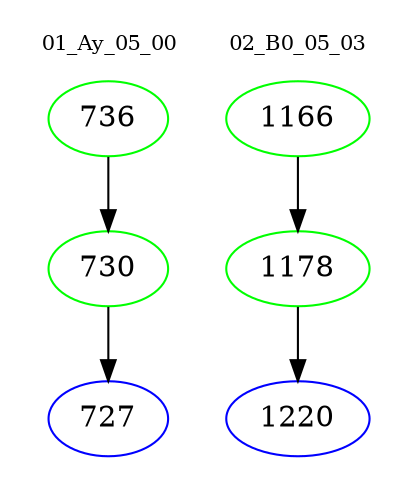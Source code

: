 digraph{
subgraph cluster_0 {
color = white
label = "01_Ay_05_00";
fontsize=10;
T0_736 [label="736", color="green"]
T0_736 -> T0_730 [color="black"]
T0_730 [label="730", color="green"]
T0_730 -> T0_727 [color="black"]
T0_727 [label="727", color="blue"]
}
subgraph cluster_1 {
color = white
label = "02_B0_05_03";
fontsize=10;
T1_1166 [label="1166", color="green"]
T1_1166 -> T1_1178 [color="black"]
T1_1178 [label="1178", color="green"]
T1_1178 -> T1_1220 [color="black"]
T1_1220 [label="1220", color="blue"]
}
}
